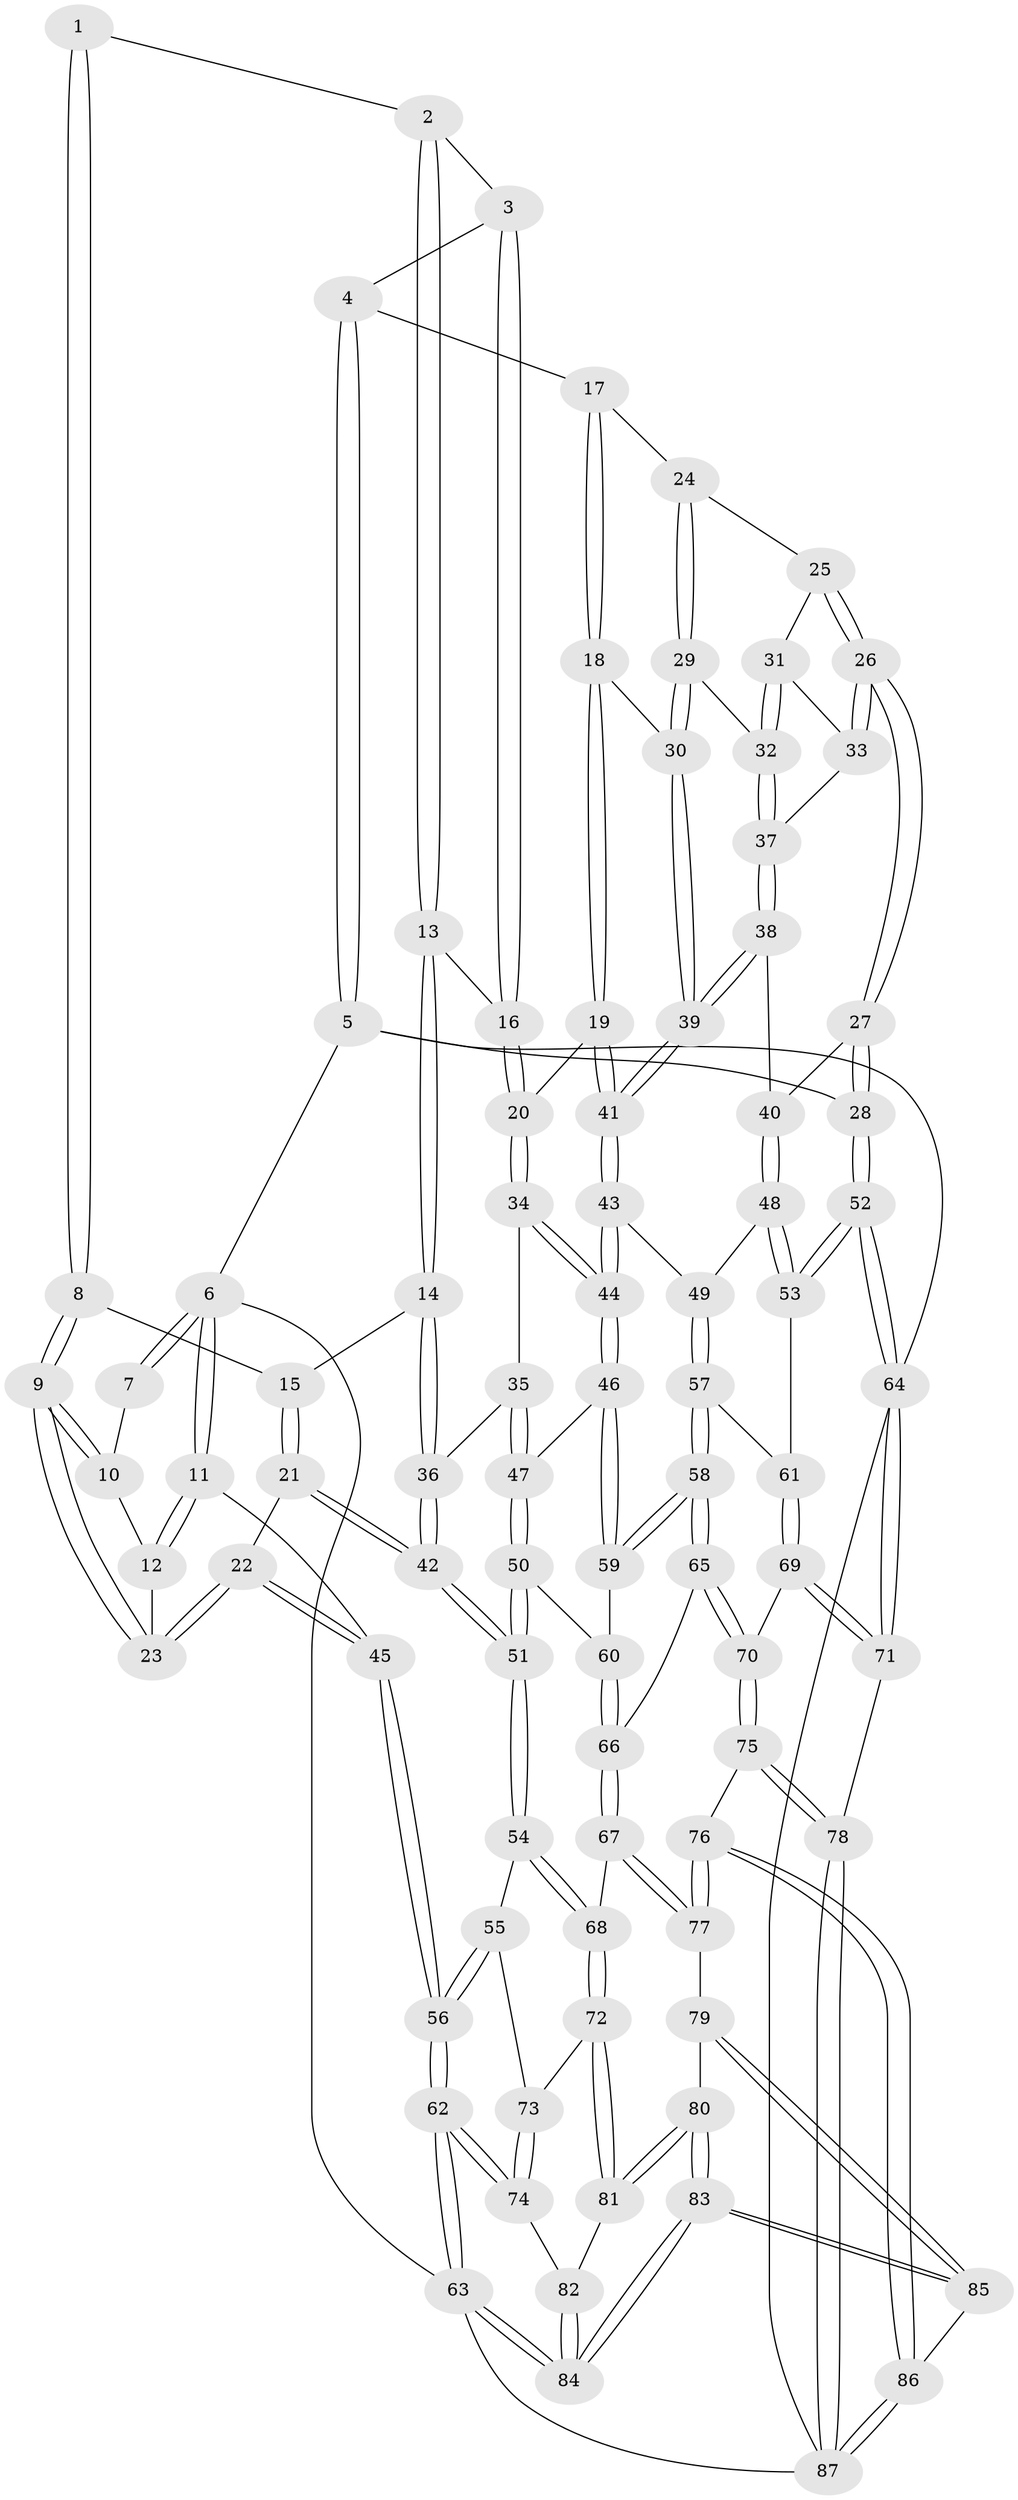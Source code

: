 // coarse degree distribution, {3: 0.09433962264150944, 4: 0.4716981132075472, 5: 0.2641509433962264, 6: 0.1320754716981132, 2: 0.018867924528301886, 7: 0.018867924528301886}
// Generated by graph-tools (version 1.1) at 2025/24/03/03/25 07:24:35]
// undirected, 87 vertices, 214 edges
graph export_dot {
graph [start="1"]
  node [color=gray90,style=filled];
  1 [pos="+0.2732137316652297+0"];
  2 [pos="+0.3808545652798064+0"];
  3 [pos="+0.6394793013062713+0"];
  4 [pos="+0.7014244440215557+0"];
  5 [pos="+1+0"];
  6 [pos="+0+0"];
  7 [pos="+0.1499436519415336+0"];
  8 [pos="+0.24952338861480286+0.061012745157604985"];
  9 [pos="+0.16435044453248962+0.10539093891950149"];
  10 [pos="+0.12340256083234645+0"];
  11 [pos="+0+0"];
  12 [pos="+0.06037064228933655+0.08472932307042072"];
  13 [pos="+0.3868163575070535+0.128656586320956"];
  14 [pos="+0.3538268848925458+0.1625862397276495"];
  15 [pos="+0.25398119375389716+0.06707078236994596"];
  16 [pos="+0.5313504785336811+0.12887825559302934"];
  17 [pos="+0.7349110330683153+0"];
  18 [pos="+0.6281583708181104+0.18482933365907384"];
  19 [pos="+0.6184196909299935+0.1889865854928526"];
  20 [pos="+0.5622424270173999+0.1821260472867169"];
  21 [pos="+0.17736174104121444+0.29142662520582796"];
  22 [pos="+0.12384517226327568+0.2662200825608634"];
  23 [pos="+0.12203276825983742+0.1940252298405036"];
  24 [pos="+0.765863013302599+0"];
  25 [pos="+0.8048199459871576+0.016020755213201166"];
  26 [pos="+1+0.14452630594941923"];
  27 [pos="+1+0.15561437277306295"];
  28 [pos="+1+0.14796462039146338"];
  29 [pos="+0.7375143889959462+0.14991776480718177"];
  30 [pos="+0.7206635286208369+0.1763949802665375"];
  31 [pos="+0.8448249784061765+0.10186910920788009"];
  32 [pos="+0.8467506793889557+0.18400770083727916"];
  33 [pos="+0.9798182389872812+0.14744755535201473"];
  34 [pos="+0.5409964210475836+0.22823734368174806"];
  35 [pos="+0.4916649024508772+0.2812606211274254"];
  36 [pos="+0.31616087721250125+0.2629183654540729"];
  37 [pos="+0.8472297483278299+0.18492244519793793"];
  38 [pos="+0.841823487800619+0.265688100937785"];
  39 [pos="+0.7732433471293483+0.2966949027039847"];
  40 [pos="+0.9100736098286951+0.28541726519691646"];
  41 [pos="+0.7111790218660854+0.38891727804176873"];
  42 [pos="+0.24357537553303504+0.327060102037698"];
  43 [pos="+0.7093539268081852+0.39453635106870116"];
  44 [pos="+0.6855938069022833+0.4051306286871537"];
  45 [pos="+0+0.32425366492824337"];
  46 [pos="+0.6667961045589376+0.41772683003238326"];
  47 [pos="+0.5249669680068979+0.3731509410112921"];
  48 [pos="+0.9236249906481627+0.4615247002650033"];
  49 [pos="+0.7144159873405913+0.3978172280313889"];
  50 [pos="+0.35835990356850533+0.49677590441867947"];
  51 [pos="+0.2867116030196761+0.5048238794490767"];
  52 [pos="+1+0.5373768601136386"];
  53 [pos="+0.9429228475262234+0.4794455654889133"];
  54 [pos="+0.2848680778575395+0.5089744801723876"];
  55 [pos="+0+0.542372132810603"];
  56 [pos="+0+0.5222752172697213"];
  57 [pos="+0.7992404142271169+0.5937690647887099"];
  58 [pos="+0.6395050237969035+0.6343145103527141"];
  59 [pos="+0.6183223726408187+0.5256925319609137"];
  60 [pos="+0.44170467096720095+0.5205829412574813"];
  61 [pos="+0.8248744863110011+0.6020944086058923"];
  62 [pos="+0+1"];
  63 [pos="+0+1"];
  64 [pos="+1+0.7285030580210438"];
  65 [pos="+0.6303188185580936+0.6649162234133073"];
  66 [pos="+0.5609274794807328+0.6992174354457213"];
  67 [pos="+0.511771408774748+0.739399238053584"];
  68 [pos="+0.2840432217202936+0.5487182979914517"];
  69 [pos="+0.8519207259871745+0.6797420399143748"];
  70 [pos="+0.7030798260220618+0.7418553799881941"];
  71 [pos="+0.984241279859357+0.7834645086952621"];
  72 [pos="+0.21699052437221825+0.7245113310622951"];
  73 [pos="+0.08577926653692845+0.6922792659996608"];
  74 [pos="+0+1"];
  75 [pos="+0.7306843389641271+0.854784728980335"];
  76 [pos="+0.7289426191399563+0.8567195791890551"];
  77 [pos="+0.4863711323760167+0.8224069632792439"];
  78 [pos="+0.8965854666303168+0.856179024210841"];
  79 [pos="+0.4804128485305958+0.8307749649154808"];
  80 [pos="+0.2669407570980872+0.794692385280101"];
  81 [pos="+0.21722443030667088+0.7265294982098505"];
  82 [pos="+0.1309196682775332+0.8056299706866424"];
  83 [pos="+0.24475617641342493+1"];
  84 [pos="+0.18491658709050532+1"];
  85 [pos="+0.49772096403506366+1"];
  86 [pos="+0.6221617382075929+1"];
  87 [pos="+0.866067959695417+1"];
  1 -- 2;
  1 -- 8;
  1 -- 8;
  2 -- 3;
  2 -- 13;
  2 -- 13;
  3 -- 4;
  3 -- 16;
  3 -- 16;
  4 -- 5;
  4 -- 5;
  4 -- 17;
  5 -- 6;
  5 -- 28;
  5 -- 64;
  6 -- 7;
  6 -- 7;
  6 -- 11;
  6 -- 11;
  6 -- 63;
  7 -- 10;
  8 -- 9;
  8 -- 9;
  8 -- 15;
  9 -- 10;
  9 -- 10;
  9 -- 23;
  9 -- 23;
  10 -- 12;
  11 -- 12;
  11 -- 12;
  11 -- 45;
  12 -- 23;
  13 -- 14;
  13 -- 14;
  13 -- 16;
  14 -- 15;
  14 -- 36;
  14 -- 36;
  15 -- 21;
  15 -- 21;
  16 -- 20;
  16 -- 20;
  17 -- 18;
  17 -- 18;
  17 -- 24;
  18 -- 19;
  18 -- 19;
  18 -- 30;
  19 -- 20;
  19 -- 41;
  19 -- 41;
  20 -- 34;
  20 -- 34;
  21 -- 22;
  21 -- 42;
  21 -- 42;
  22 -- 23;
  22 -- 23;
  22 -- 45;
  22 -- 45;
  24 -- 25;
  24 -- 29;
  24 -- 29;
  25 -- 26;
  25 -- 26;
  25 -- 31;
  26 -- 27;
  26 -- 27;
  26 -- 33;
  26 -- 33;
  27 -- 28;
  27 -- 28;
  27 -- 40;
  28 -- 52;
  28 -- 52;
  29 -- 30;
  29 -- 30;
  29 -- 32;
  30 -- 39;
  30 -- 39;
  31 -- 32;
  31 -- 32;
  31 -- 33;
  32 -- 37;
  32 -- 37;
  33 -- 37;
  34 -- 35;
  34 -- 44;
  34 -- 44;
  35 -- 36;
  35 -- 47;
  35 -- 47;
  36 -- 42;
  36 -- 42;
  37 -- 38;
  37 -- 38;
  38 -- 39;
  38 -- 39;
  38 -- 40;
  39 -- 41;
  39 -- 41;
  40 -- 48;
  40 -- 48;
  41 -- 43;
  41 -- 43;
  42 -- 51;
  42 -- 51;
  43 -- 44;
  43 -- 44;
  43 -- 49;
  44 -- 46;
  44 -- 46;
  45 -- 56;
  45 -- 56;
  46 -- 47;
  46 -- 59;
  46 -- 59;
  47 -- 50;
  47 -- 50;
  48 -- 49;
  48 -- 53;
  48 -- 53;
  49 -- 57;
  49 -- 57;
  50 -- 51;
  50 -- 51;
  50 -- 60;
  51 -- 54;
  51 -- 54;
  52 -- 53;
  52 -- 53;
  52 -- 64;
  52 -- 64;
  53 -- 61;
  54 -- 55;
  54 -- 68;
  54 -- 68;
  55 -- 56;
  55 -- 56;
  55 -- 73;
  56 -- 62;
  56 -- 62;
  57 -- 58;
  57 -- 58;
  57 -- 61;
  58 -- 59;
  58 -- 59;
  58 -- 65;
  58 -- 65;
  59 -- 60;
  60 -- 66;
  60 -- 66;
  61 -- 69;
  61 -- 69;
  62 -- 63;
  62 -- 63;
  62 -- 74;
  62 -- 74;
  63 -- 87;
  63 -- 84;
  63 -- 84;
  64 -- 71;
  64 -- 71;
  64 -- 87;
  65 -- 66;
  65 -- 70;
  65 -- 70;
  66 -- 67;
  66 -- 67;
  67 -- 68;
  67 -- 77;
  67 -- 77;
  68 -- 72;
  68 -- 72;
  69 -- 70;
  69 -- 71;
  69 -- 71;
  70 -- 75;
  70 -- 75;
  71 -- 78;
  72 -- 73;
  72 -- 81;
  72 -- 81;
  73 -- 74;
  73 -- 74;
  74 -- 82;
  75 -- 76;
  75 -- 78;
  75 -- 78;
  76 -- 77;
  76 -- 77;
  76 -- 86;
  76 -- 86;
  77 -- 79;
  78 -- 87;
  78 -- 87;
  79 -- 80;
  79 -- 85;
  79 -- 85;
  80 -- 81;
  80 -- 81;
  80 -- 83;
  80 -- 83;
  81 -- 82;
  82 -- 84;
  82 -- 84;
  83 -- 84;
  83 -- 84;
  83 -- 85;
  83 -- 85;
  85 -- 86;
  86 -- 87;
  86 -- 87;
}
